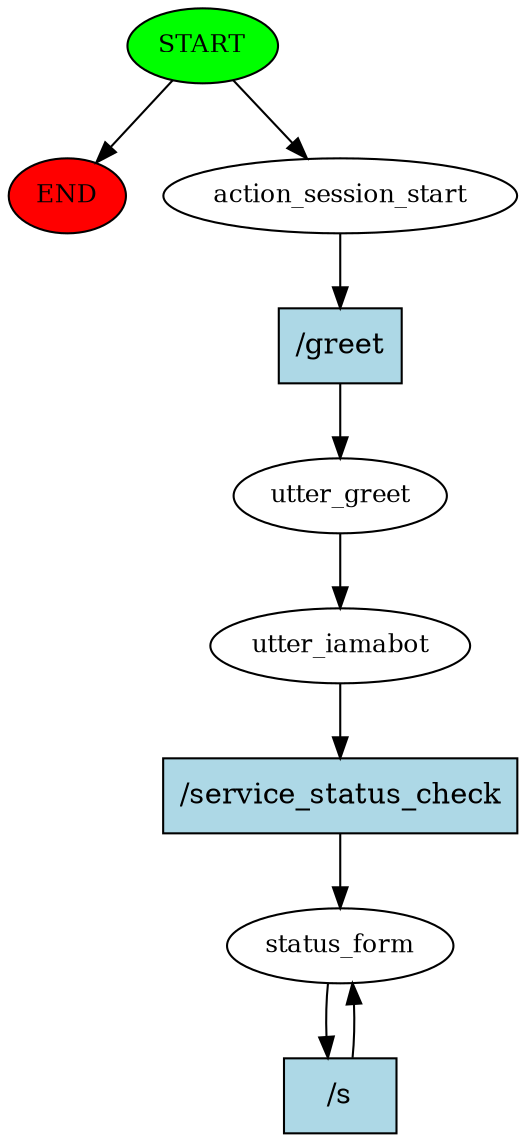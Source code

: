 digraph  {
0 [class="start active", fillcolor=green, fontsize=12, label=START, style=filled];
"-1" [class=end, fillcolor=red, fontsize=12, label=END, style=filled];
1 [class=active, fontsize=12, label=action_session_start];
2 [class=active, fontsize=12, label=utter_greet];
3 [class=active, fontsize=12, label=utter_iamabot];
4 [class="active dashed", fontsize=12, label=status_form];
6 [class="intent active", fillcolor=lightblue, label="/greet", shape=rect, style=filled];
7 [class="intent active", fillcolor=lightblue, label="/service_status_check", shape=rect, style=filled];
8 [class="intent active", fillcolor=lightblue, label="/s", shape=rect, style=filled];
0 -> "-1"  [class="", key=NONE, label=""];
0 -> 1  [class=active, key=NONE, label=""];
1 -> 6  [class=active, key=0];
2 -> 3  [class=active, key=NONE, label=""];
3 -> 7  [class=active, key=0];
4 -> 8  [class=active, key=0];
6 -> 2  [class=active, key=0];
7 -> 4  [class=active, key=0];
8 -> 4  [class=active, key=0];
}
